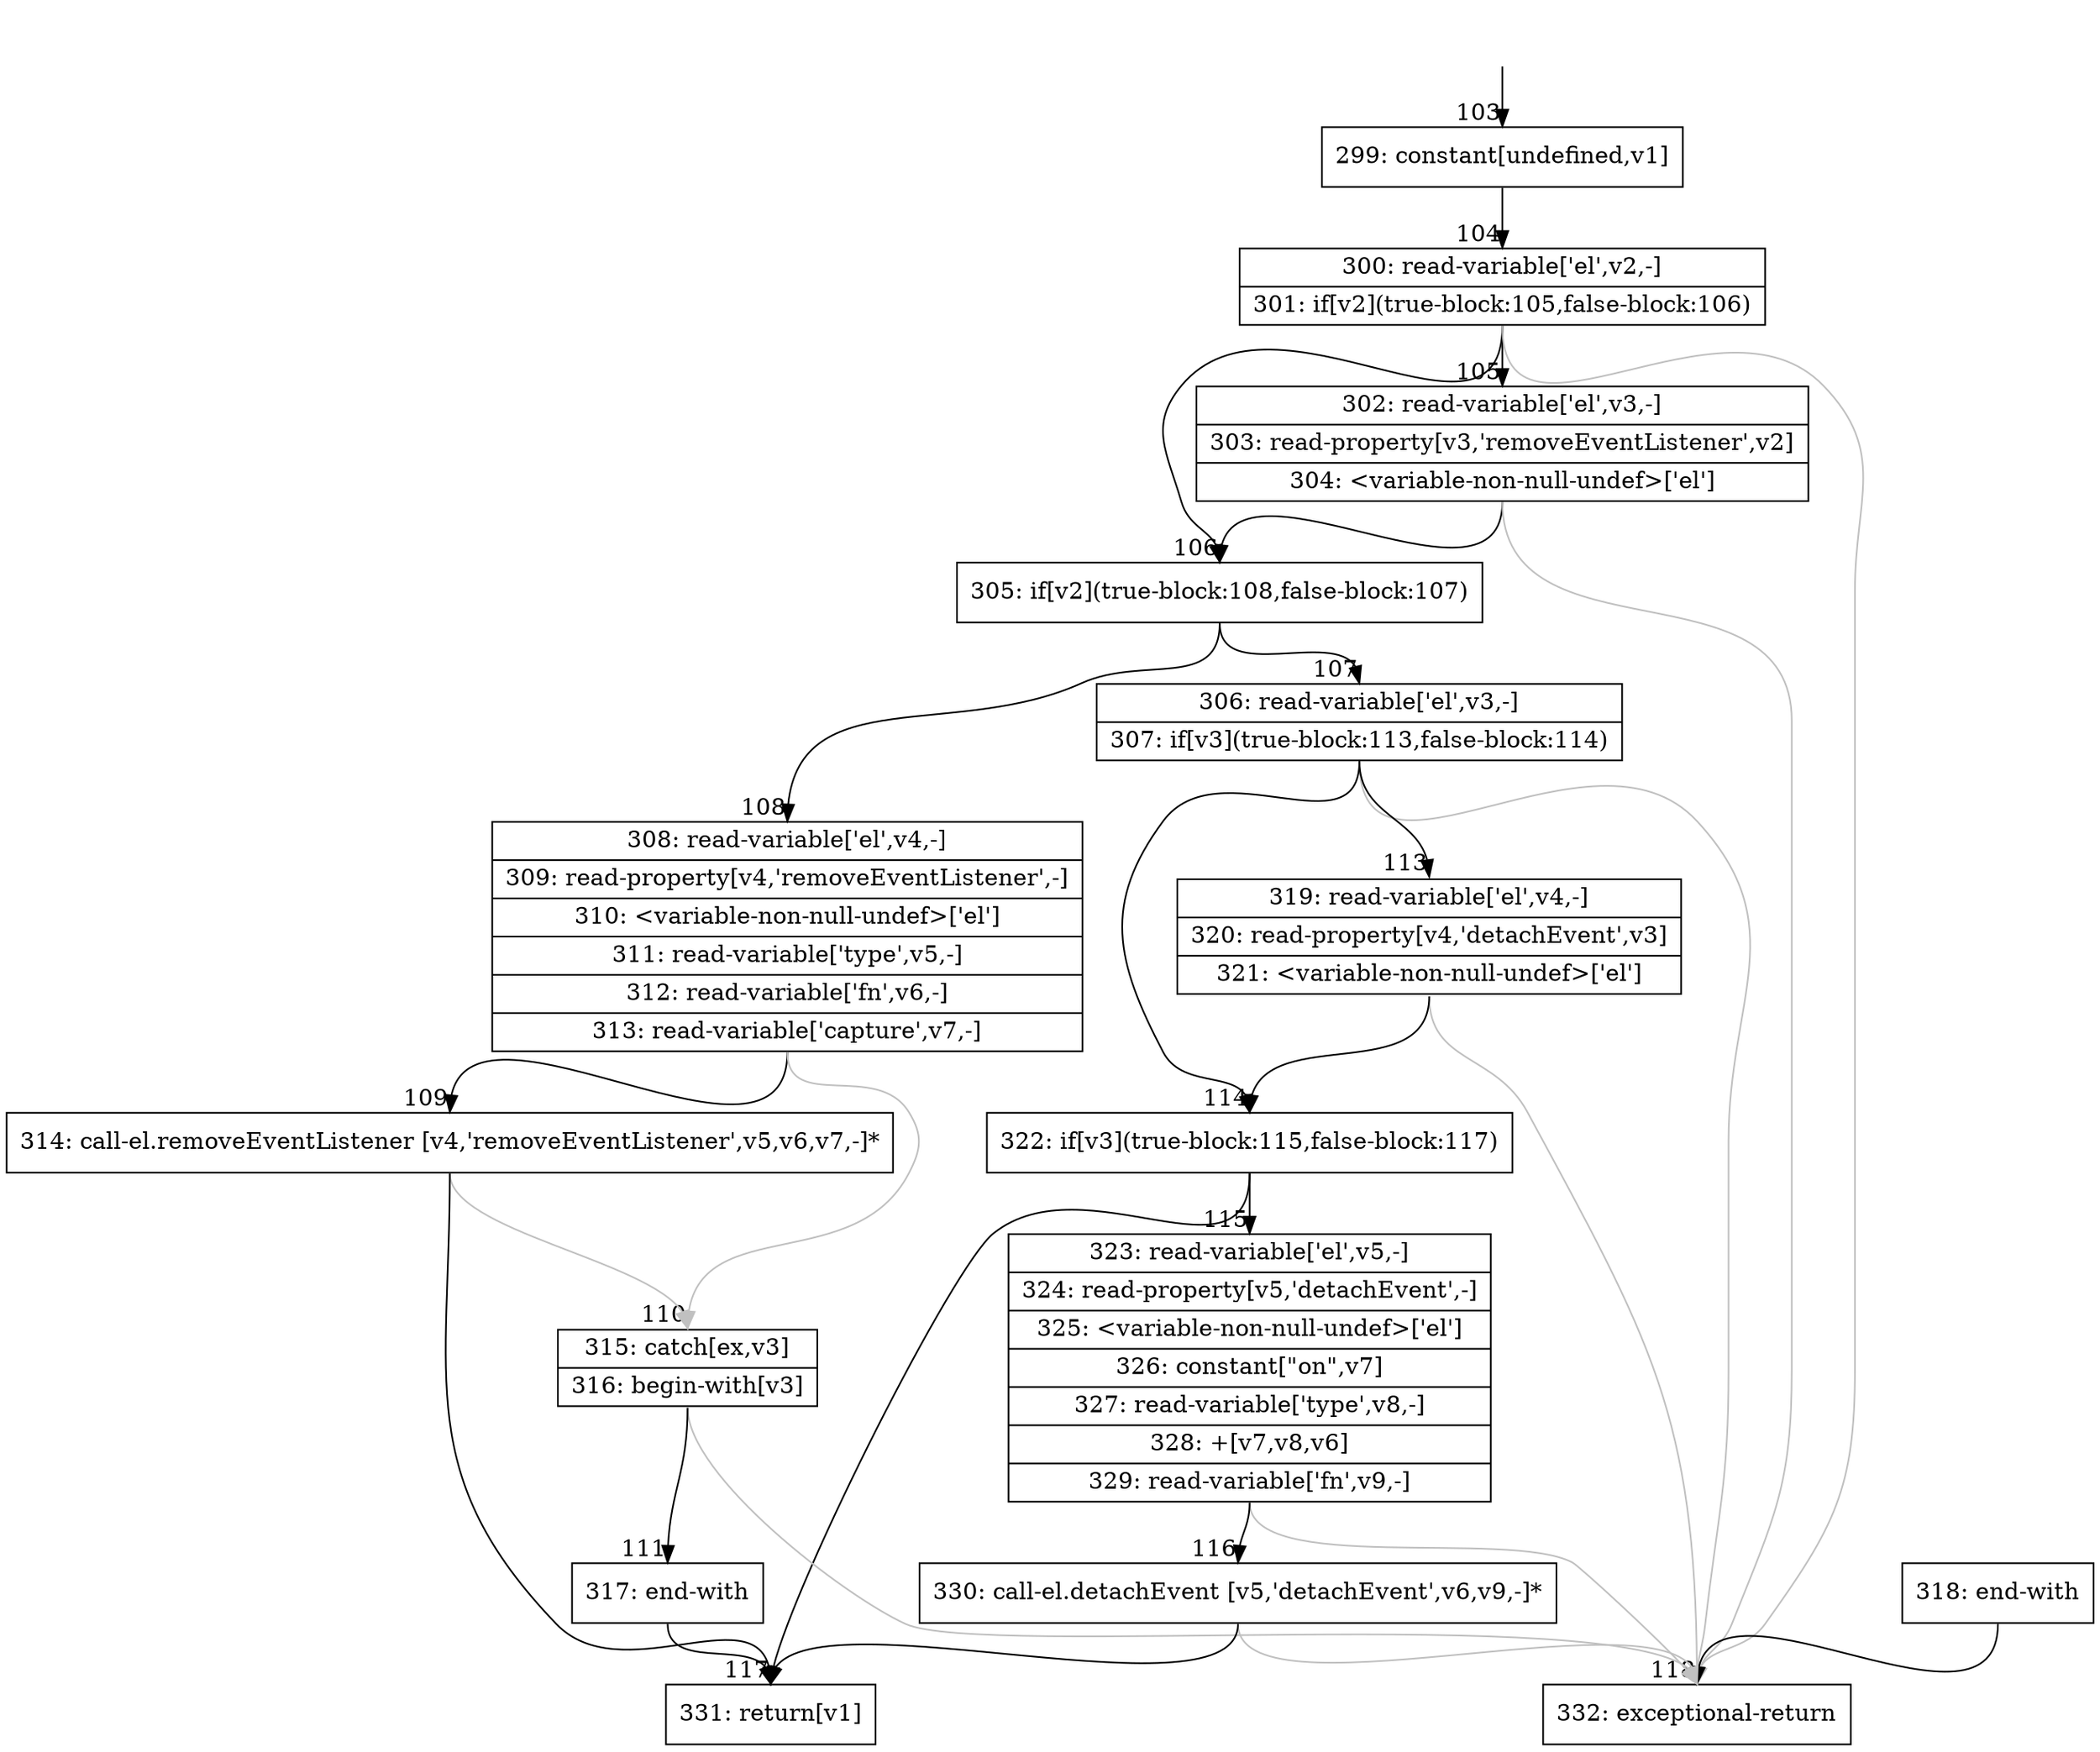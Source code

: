 digraph {
rankdir="TD"
BB_entry6[shape=none,label=""];
BB_entry6 -> BB103 [tailport=s, headport=n, headlabel="    103"]
BB103 [shape=record label="{299: constant[undefined,v1]}" ] 
BB103 -> BB104 [tailport=s, headport=n, headlabel="      104"]
BB104 [shape=record label="{300: read-variable['el',v2,-]|301: if[v2](true-block:105,false-block:106)}" ] 
BB104 -> BB106 [tailport=s, headport=n, headlabel="      106"]
BB104 -> BB105 [tailport=s, headport=n, headlabel="      105"]
BB104 -> BB118 [tailport=s, headport=n, color=gray, headlabel="      118"]
BB105 [shape=record label="{302: read-variable['el',v3,-]|303: read-property[v3,'removeEventListener',v2]|304: \<variable-non-null-undef\>['el']}" ] 
BB105 -> BB106 [tailport=s, headport=n]
BB105 -> BB118 [tailport=s, headport=n, color=gray]
BB106 [shape=record label="{305: if[v2](true-block:108,false-block:107)}" ] 
BB106 -> BB108 [tailport=s, headport=n, headlabel="      108"]
BB106 -> BB107 [tailport=s, headport=n, headlabel="      107"]
BB107 [shape=record label="{306: read-variable['el',v3,-]|307: if[v3](true-block:113,false-block:114)}" ] 
BB107 -> BB114 [tailport=s, headport=n, headlabel="      114"]
BB107 -> BB113 [tailport=s, headport=n, headlabel="      113"]
BB107 -> BB118 [tailport=s, headport=n, color=gray]
BB108 [shape=record label="{308: read-variable['el',v4,-]|309: read-property[v4,'removeEventListener',-]|310: \<variable-non-null-undef\>['el']|311: read-variable['type',v5,-]|312: read-variable['fn',v6,-]|313: read-variable['capture',v7,-]}" ] 
BB108 -> BB109 [tailport=s, headport=n, headlabel="      109"]
BB108 -> BB110 [tailport=s, headport=n, color=gray, headlabel="      110"]
BB109 [shape=record label="{314: call-el.removeEventListener [v4,'removeEventListener',v5,v6,v7,-]*}" ] 
BB109 -> BB117 [tailport=s, headport=n, headlabel="      117"]
BB109 -> BB110 [tailport=s, headport=n, color=gray]
BB110 [shape=record label="{315: catch[ex,v3]|316: begin-with[v3]}" ] 
BB110 -> BB111 [tailport=s, headport=n, headlabel="      111"]
BB110 -> BB118 [tailport=s, headport=n, color=gray]
BB111 [shape=record label="{317: end-with}" ] 
BB111 -> BB117 [tailport=s, headport=n]
BB112 [shape=record label="{318: end-with}" ] 
BB112 -> BB118 [tailport=s, headport=n]
BB113 [shape=record label="{319: read-variable['el',v4,-]|320: read-property[v4,'detachEvent',v3]|321: \<variable-non-null-undef\>['el']}" ] 
BB113 -> BB114 [tailport=s, headport=n]
BB113 -> BB118 [tailport=s, headport=n, color=gray]
BB114 [shape=record label="{322: if[v3](true-block:115,false-block:117)}" ] 
BB114 -> BB115 [tailport=s, headport=n, headlabel="      115"]
BB114 -> BB117 [tailport=s, headport=n]
BB115 [shape=record label="{323: read-variable['el',v5,-]|324: read-property[v5,'detachEvent',-]|325: \<variable-non-null-undef\>['el']|326: constant[\"on\",v7]|327: read-variable['type',v8,-]|328: +[v7,v8,v6]|329: read-variable['fn',v9,-]}" ] 
BB115 -> BB116 [tailport=s, headport=n, headlabel="      116"]
BB115 -> BB118 [tailport=s, headport=n, color=gray]
BB116 [shape=record label="{330: call-el.detachEvent [v5,'detachEvent',v6,v9,-]*}" ] 
BB116 -> BB117 [tailport=s, headport=n]
BB116 -> BB118 [tailport=s, headport=n, color=gray]
BB117 [shape=record label="{331: return[v1]}" ] 
BB118 [shape=record label="{332: exceptional-return}" ] 
//#$~ 113
}
